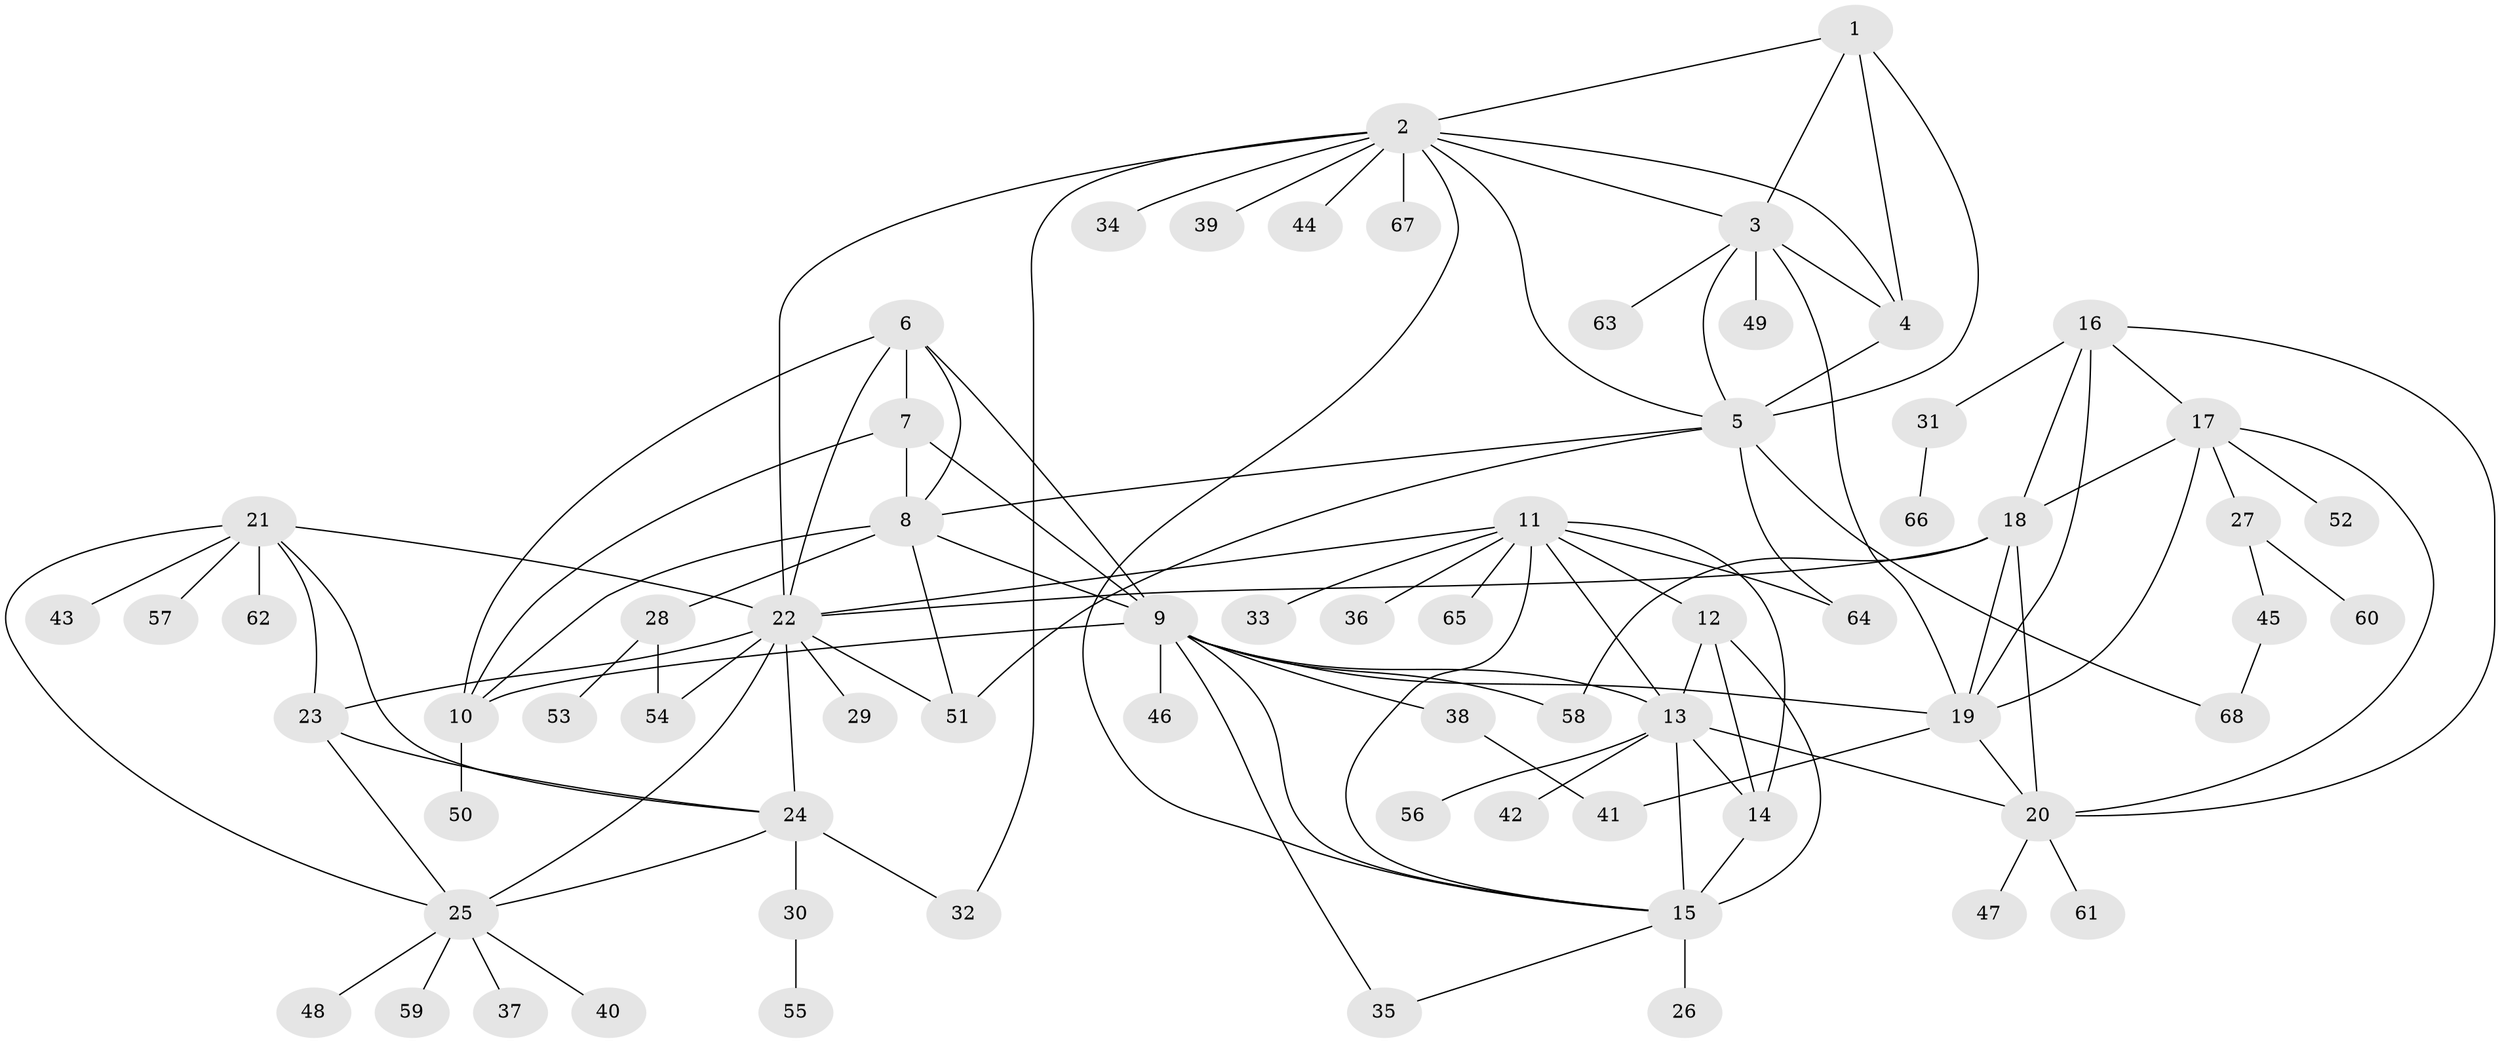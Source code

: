 // original degree distribution, {5: 0.03571428571428571, 12: 0.017857142857142856, 8: 0.05357142857142857, 7: 0.05357142857142857, 6: 0.017857142857142856, 17: 0.008928571428571428, 10: 0.008928571428571428, 9: 0.017857142857142856, 4: 0.017857142857142856, 2: 0.16964285714285715, 1: 0.5446428571428571, 3: 0.05357142857142857}
// Generated by graph-tools (version 1.1) at 2025/52/03/04/25 22:52:50]
// undirected, 68 vertices, 113 edges
graph export_dot {
  node [color=gray90,style=filled];
  1;
  2;
  3;
  4;
  5;
  6;
  7;
  8;
  9;
  10;
  11;
  12;
  13;
  14;
  15;
  16;
  17;
  18;
  19;
  20;
  21;
  22;
  23;
  24;
  25;
  26;
  27;
  28;
  29;
  30;
  31;
  32;
  33;
  34;
  35;
  36;
  37;
  38;
  39;
  40;
  41;
  42;
  43;
  44;
  45;
  46;
  47;
  48;
  49;
  50;
  51;
  52;
  53;
  54;
  55;
  56;
  57;
  58;
  59;
  60;
  61;
  62;
  63;
  64;
  65;
  66;
  67;
  68;
  1 -- 2 [weight=1.0];
  1 -- 3 [weight=1.0];
  1 -- 4 [weight=1.0];
  1 -- 5 [weight=1.0];
  2 -- 3 [weight=1.0];
  2 -- 4 [weight=1.0];
  2 -- 5 [weight=1.0];
  2 -- 15 [weight=1.0];
  2 -- 22 [weight=1.0];
  2 -- 32 [weight=1.0];
  2 -- 34 [weight=1.0];
  2 -- 39 [weight=1.0];
  2 -- 44 [weight=1.0];
  2 -- 67 [weight=1.0];
  3 -- 4 [weight=1.0];
  3 -- 5 [weight=1.0];
  3 -- 19 [weight=1.0];
  3 -- 49 [weight=1.0];
  3 -- 63 [weight=1.0];
  4 -- 5 [weight=3.0];
  5 -- 8 [weight=2.0];
  5 -- 51 [weight=1.0];
  5 -- 64 [weight=1.0];
  5 -- 68 [weight=1.0];
  6 -- 7 [weight=1.0];
  6 -- 8 [weight=1.0];
  6 -- 9 [weight=1.0];
  6 -- 10 [weight=1.0];
  6 -- 22 [weight=1.0];
  7 -- 8 [weight=1.0];
  7 -- 9 [weight=1.0];
  7 -- 10 [weight=1.0];
  8 -- 9 [weight=6.0];
  8 -- 10 [weight=1.0];
  8 -- 28 [weight=1.0];
  8 -- 51 [weight=1.0];
  9 -- 10 [weight=1.0];
  9 -- 13 [weight=1.0];
  9 -- 15 [weight=1.0];
  9 -- 19 [weight=1.0];
  9 -- 35 [weight=1.0];
  9 -- 38 [weight=1.0];
  9 -- 46 [weight=1.0];
  9 -- 58 [weight=1.0];
  10 -- 50 [weight=3.0];
  11 -- 12 [weight=1.0];
  11 -- 13 [weight=1.0];
  11 -- 14 [weight=1.0];
  11 -- 15 [weight=1.0];
  11 -- 22 [weight=1.0];
  11 -- 33 [weight=1.0];
  11 -- 36 [weight=1.0];
  11 -- 64 [weight=1.0];
  11 -- 65 [weight=1.0];
  12 -- 13 [weight=1.0];
  12 -- 14 [weight=1.0];
  12 -- 15 [weight=3.0];
  13 -- 14 [weight=1.0];
  13 -- 15 [weight=1.0];
  13 -- 20 [weight=1.0];
  13 -- 42 [weight=1.0];
  13 -- 56 [weight=1.0];
  14 -- 15 [weight=1.0];
  15 -- 26 [weight=1.0];
  15 -- 35 [weight=1.0];
  16 -- 17 [weight=1.0];
  16 -- 18 [weight=1.0];
  16 -- 19 [weight=1.0];
  16 -- 20 [weight=1.0];
  16 -- 31 [weight=1.0];
  17 -- 18 [weight=1.0];
  17 -- 19 [weight=1.0];
  17 -- 20 [weight=1.0];
  17 -- 27 [weight=1.0];
  17 -- 52 [weight=1.0];
  18 -- 19 [weight=1.0];
  18 -- 20 [weight=1.0];
  18 -- 22 [weight=1.0];
  18 -- 58 [weight=1.0];
  19 -- 20 [weight=1.0];
  19 -- 41 [weight=1.0];
  20 -- 47 [weight=1.0];
  20 -- 61 [weight=1.0];
  21 -- 22 [weight=1.0];
  21 -- 23 [weight=1.0];
  21 -- 24 [weight=1.0];
  21 -- 25 [weight=1.0];
  21 -- 43 [weight=1.0];
  21 -- 57 [weight=1.0];
  21 -- 62 [weight=1.0];
  22 -- 23 [weight=1.0];
  22 -- 24 [weight=1.0];
  22 -- 25 [weight=1.0];
  22 -- 29 [weight=1.0];
  22 -- 51 [weight=1.0];
  22 -- 54 [weight=1.0];
  23 -- 24 [weight=1.0];
  23 -- 25 [weight=1.0];
  24 -- 25 [weight=1.0];
  24 -- 30 [weight=1.0];
  24 -- 32 [weight=1.0];
  25 -- 37 [weight=1.0];
  25 -- 40 [weight=1.0];
  25 -- 48 [weight=1.0];
  25 -- 59 [weight=1.0];
  27 -- 45 [weight=1.0];
  27 -- 60 [weight=1.0];
  28 -- 53 [weight=1.0];
  28 -- 54 [weight=1.0];
  30 -- 55 [weight=1.0];
  31 -- 66 [weight=1.0];
  38 -- 41 [weight=1.0];
  45 -- 68 [weight=1.0];
}

